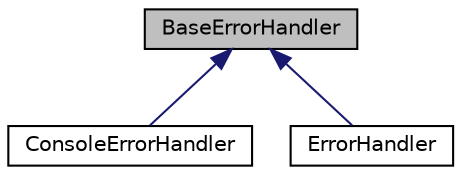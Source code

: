 digraph "BaseErrorHandler"
{
  edge [fontname="Helvetica",fontsize="10",labelfontname="Helvetica",labelfontsize="10"];
  node [fontname="Helvetica",fontsize="10",shape=record];
  Node1 [label="BaseErrorHandler",height=0.2,width=0.4,color="black", fillcolor="grey75", style="filled", fontcolor="black"];
  Node1 -> Node2 [dir="back",color="midnightblue",fontsize="10",style="solid",fontname="Helvetica"];
  Node2 [label="ConsoleErrorHandler",height=0.2,width=0.4,color="black", fillcolor="white", style="filled",URL="$class_cake_1_1_console_1_1_console_error_handler.html"];
  Node1 -> Node3 [dir="back",color="midnightblue",fontsize="10",style="solid",fontname="Helvetica"];
  Node3 [label="ErrorHandler",height=0.2,width=0.4,color="black", fillcolor="white", style="filled",URL="$class_cake_1_1_error_1_1_error_handler.html"];
}
